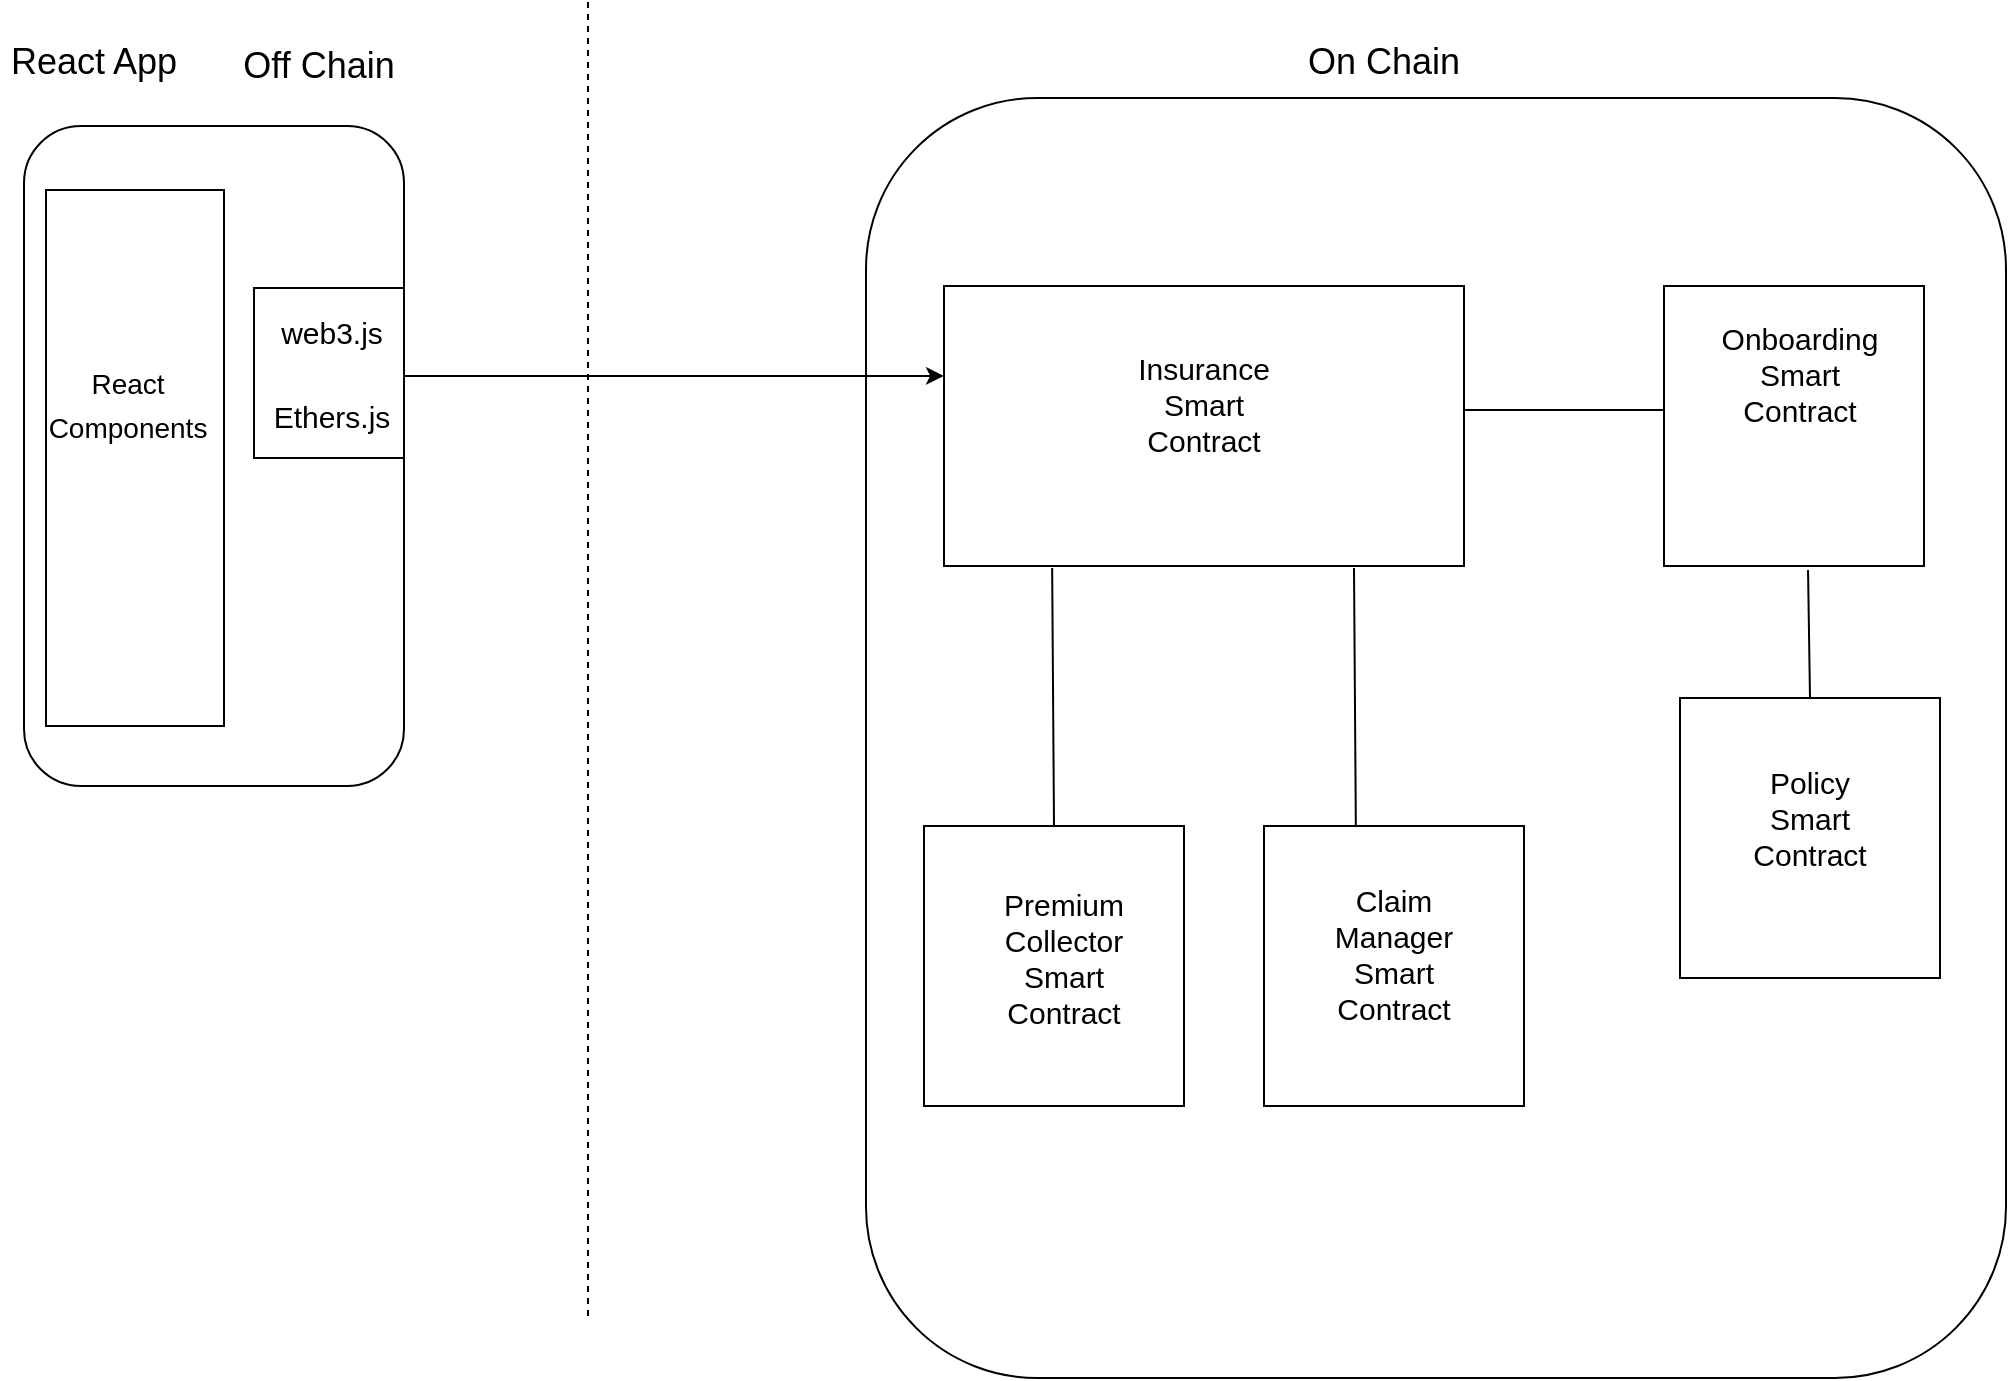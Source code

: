 <mxfile version="20.6.0" type="device" pages="2"><diagram id="yO2Hn7P70DRvQ9meZuGr" name="Page-1"><mxGraphModel dx="1666" dy="826" grid="0" gridSize="10" guides="1" tooltips="1" connect="1" arrows="1" fold="1" page="1" pageScale="1" pageWidth="1100" pageHeight="850" math="0" shadow="0"><root><mxCell id="0"/><mxCell id="1" parent="0"/><mxCell id="g2mp1iHnJg5ZlarFbLCi-1" value="" style="rounded=1;whiteSpace=wrap;html=1;" parent="1" vertex="1"><mxGeometry x="60" y="80" width="190" height="330" as="geometry"/></mxCell><mxCell id="g2mp1iHnJg5ZlarFbLCi-2" value="" style="rounded=1;whiteSpace=wrap;html=1;" parent="1" vertex="1"><mxGeometry x="481" y="66" width="570" height="640" as="geometry"/></mxCell><mxCell id="g2mp1iHnJg5ZlarFbLCi-4" value="" style="rounded=0;whiteSpace=wrap;html=1;" parent="1" vertex="1"><mxGeometry x="520" y="160" width="260" height="140" as="geometry"/></mxCell><mxCell id="g2mp1iHnJg5ZlarFbLCi-5" value="" style="rounded=0;whiteSpace=wrap;html=1;" parent="1" vertex="1"><mxGeometry x="880" y="160" width="130" height="140" as="geometry"/></mxCell><mxCell id="g2mp1iHnJg5ZlarFbLCi-6" value="" style="rounded=0;whiteSpace=wrap;html=1;" parent="1" vertex="1"><mxGeometry x="510" y="430" width="130" height="140" as="geometry"/></mxCell><mxCell id="g2mp1iHnJg5ZlarFbLCi-7" value="" style="rounded=0;whiteSpace=wrap;html=1;" parent="1" vertex="1"><mxGeometry x="680" y="430" width="130" height="140" as="geometry"/></mxCell><mxCell id="g2mp1iHnJg5ZlarFbLCi-8" value="" style="rounded=0;whiteSpace=wrap;html=1;" parent="1" vertex="1"><mxGeometry x="888" y="366" width="130" height="140" as="geometry"/></mxCell><mxCell id="g2mp1iHnJg5ZlarFbLCi-9" value="" style="endArrow=classic;html=1;rounded=0;entryX=0;entryY=0.321;entryDx=0;entryDy=0;entryPerimeter=0;" parent="1" target="g2mp1iHnJg5ZlarFbLCi-4" edge="1"><mxGeometry width="50" height="50" relative="1" as="geometry"><mxPoint x="249" y="205" as="sourcePoint"/><mxPoint x="574" y="348" as="targetPoint"/></mxGeometry></mxCell><mxCell id="g2mp1iHnJg5ZlarFbLCi-10" value="" style="endArrow=none;dashed=1;html=1;rounded=0;" parent="1" edge="1"><mxGeometry width="50" height="50" relative="1" as="geometry"><mxPoint x="342" y="675" as="sourcePoint"/><mxPoint x="342" y="18" as="targetPoint"/></mxGeometry></mxCell><mxCell id="g2mp1iHnJg5ZlarFbLCi-11" value="&lt;font style=&quot;font-size: 18px;&quot;&gt;On Chain&lt;/font&gt;" style="text;html=1;strokeColor=none;fillColor=none;align=center;verticalAlign=middle;whiteSpace=wrap;rounded=0;" parent="1" vertex="1"><mxGeometry x="683" y="24" width="114" height="47" as="geometry"/></mxCell><mxCell id="g2mp1iHnJg5ZlarFbLCi-14" value="&lt;font style=&quot;font-size: 18px;&quot;&gt;Off Chain&lt;/font&gt;" style="text;html=1;strokeColor=none;fillColor=none;align=center;verticalAlign=middle;whiteSpace=wrap;rounded=0;" parent="1" vertex="1"><mxGeometry x="154" y="26" width="107" height="47" as="geometry"/></mxCell><mxCell id="g2mp1iHnJg5ZlarFbLCi-16" value="&lt;span style=&quot;font-size: 18px;&quot;&gt;React App&lt;/span&gt;" style="text;html=1;strokeColor=none;fillColor=none;align=center;verticalAlign=middle;whiteSpace=wrap;rounded=0;" parent="1" vertex="1"><mxGeometry x="48" y="24" width="94" height="47" as="geometry"/></mxCell><mxCell id="g2mp1iHnJg5ZlarFbLCi-17" value="" style="rounded=0;whiteSpace=wrap;html=1;fontSize=18;" parent="1" vertex="1"><mxGeometry x="175" y="161" width="75" height="85" as="geometry"/></mxCell><mxCell id="g2mp1iHnJg5ZlarFbLCi-18" value="&lt;font style=&quot;font-size: 15px;&quot;&gt;web3.js&lt;/font&gt;" style="text;html=1;strokeColor=none;fillColor=none;align=center;verticalAlign=middle;whiteSpace=wrap;rounded=0;fontSize=18;" parent="1" vertex="1"><mxGeometry x="184" y="168" width="60" height="30" as="geometry"/></mxCell><mxCell id="g2mp1iHnJg5ZlarFbLCi-19" value="&lt;font style=&quot;font-size: 15px;&quot;&gt;Ethers.js&lt;/font&gt;" style="text;html=1;strokeColor=none;fillColor=none;align=center;verticalAlign=middle;whiteSpace=wrap;rounded=0;fontSize=18;" parent="1" vertex="1"><mxGeometry x="184" y="210" width="60" height="30" as="geometry"/></mxCell><mxCell id="g2mp1iHnJg5ZlarFbLCi-20" value="" style="rounded=0;whiteSpace=wrap;html=1;fontSize=18;" parent="1" vertex="1"><mxGeometry x="71" y="112" width="89" height="268" as="geometry"/></mxCell><mxCell id="g2mp1iHnJg5ZlarFbLCi-21" value="&lt;font style=&quot;font-size: 14px;&quot;&gt;React Components&lt;/font&gt;" style="text;html=1;strokeColor=none;fillColor=none;align=center;verticalAlign=middle;whiteSpace=wrap;rounded=0;fontSize=18;" parent="1" vertex="1"><mxGeometry x="82" y="203.5" width="60" height="30" as="geometry"/></mxCell><mxCell id="g2mp1iHnJg5ZlarFbLCi-22" value="Insurance Smart Contract" style="text;html=1;strokeColor=none;fillColor=none;align=center;verticalAlign=middle;whiteSpace=wrap;rounded=0;fontSize=15;" parent="1" vertex="1"><mxGeometry x="620" y="181" width="60" height="75" as="geometry"/></mxCell><mxCell id="g2mp1iHnJg5ZlarFbLCi-23" value="Onboarding Smart Contract" style="text;html=1;strokeColor=none;fillColor=none;align=center;verticalAlign=middle;whiteSpace=wrap;rounded=0;fontSize=15;" parent="1" vertex="1"><mxGeometry x="918" y="166" width="60" height="75" as="geometry"/></mxCell><mxCell id="g2mp1iHnJg5ZlarFbLCi-24" value="Premium Collector Smart Contract" style="text;html=1;strokeColor=none;fillColor=none;align=center;verticalAlign=middle;whiteSpace=wrap;rounded=0;fontSize=15;" parent="1" vertex="1"><mxGeometry x="550" y="451" width="60" height="90" as="geometry"/></mxCell><mxCell id="g2mp1iHnJg5ZlarFbLCi-25" value="Claim Manager Smart Contract" style="text;html=1;strokeColor=none;fillColor=none;align=center;verticalAlign=middle;whiteSpace=wrap;rounded=0;fontSize=15;" parent="1" vertex="1"><mxGeometry x="719" y="452.5" width="52" height="83" as="geometry"/></mxCell><mxCell id="g2mp1iHnJg5ZlarFbLCi-26" value="Policy Smart Contract" style="text;html=1;strokeColor=none;fillColor=none;align=center;verticalAlign=middle;whiteSpace=wrap;rounded=0;fontSize=15;" parent="1" vertex="1"><mxGeometry x="923" y="391" width="60" height="69" as="geometry"/></mxCell><mxCell id="g2mp1iHnJg5ZlarFbLCi-29" value="" style="endArrow=none;html=1;rounded=0;fontSize=15;exitX=0.5;exitY=0;exitDx=0;exitDy=0;entryX=0.208;entryY=1.007;entryDx=0;entryDy=0;entryPerimeter=0;" parent="1" source="g2mp1iHnJg5ZlarFbLCi-6" target="g2mp1iHnJg5ZlarFbLCi-4" edge="1"><mxGeometry width="50" height="50" relative="1" as="geometry"><mxPoint x="524" y="347" as="sourcePoint"/><mxPoint x="574" y="297" as="targetPoint"/></mxGeometry></mxCell><mxCell id="g2mp1iHnJg5ZlarFbLCi-30" value="" style="endArrow=none;html=1;rounded=0;fontSize=15;exitX=0.5;exitY=0;exitDx=0;exitDy=0;entryX=0.208;entryY=1.007;entryDx=0;entryDy=0;entryPerimeter=0;" parent="1" edge="1"><mxGeometry width="50" height="50" relative="1" as="geometry"><mxPoint x="725.92" y="430" as="sourcePoint"/><mxPoint x="725.0" y="300.98" as="targetPoint"/></mxGeometry></mxCell><mxCell id="g2mp1iHnJg5ZlarFbLCi-31" value="" style="endArrow=none;html=1;rounded=0;fontSize=15;exitX=0.5;exitY=0;exitDx=0;exitDy=0;entryX=0.554;entryY=1.014;entryDx=0;entryDy=0;entryPerimeter=0;" parent="1" source="g2mp1iHnJg5ZlarFbLCi-8" target="g2mp1iHnJg5ZlarFbLCi-5" edge="1"><mxGeometry width="50" height="50" relative="1" as="geometry"><mxPoint x="948" y="364" as="sourcePoint"/><mxPoint x="951" y="296" as="targetPoint"/></mxGeometry></mxCell><mxCell id="g2mp1iHnJg5ZlarFbLCi-32" value="" style="endArrow=none;html=1;rounded=0;fontSize=15;entryX=0.208;entryY=1.007;entryDx=0;entryDy=0;entryPerimeter=0;" parent="1" edge="1"><mxGeometry width="50" height="50" relative="1" as="geometry"><mxPoint x="880" y="222" as="sourcePoint"/><mxPoint x="780.0" y="222" as="targetPoint"/></mxGeometry></mxCell></root></mxGraphModel></diagram><diagram id="Yh-9bydZXw_krUsYQkEb" name="Page-2"><mxGraphModel dx="1666" dy="826" grid="1" gridSize="10" guides="1" tooltips="1" connect="1" arrows="1" fold="1" page="1" pageScale="1" pageWidth="1100" pageHeight="850" math="0" shadow="0"><root><mxCell id="0"/><mxCell id="1" parent="0"/><mxCell id="RBCNOlhKKpd017FmXXQ8-1" value="" style="rounded=1;whiteSpace=wrap;html=1;" vertex="1" parent="1"><mxGeometry x="60" y="80" width="190" height="330" as="geometry"/></mxCell><mxCell id="RBCNOlhKKpd017FmXXQ8-2" value="" style="rounded=1;whiteSpace=wrap;html=1;" vertex="1" parent="1"><mxGeometry x="481" y="66" width="570" height="640" as="geometry"/></mxCell><mxCell id="RBCNOlhKKpd017FmXXQ8-3" value="" style="rounded=0;whiteSpace=wrap;html=1;" vertex="1" parent="1"><mxGeometry x="520" y="160" width="260" height="140" as="geometry"/></mxCell><mxCell id="RBCNOlhKKpd017FmXXQ8-4" value="" style="rounded=0;whiteSpace=wrap;html=1;" vertex="1" parent="1"><mxGeometry x="880" y="160" width="130" height="140" as="geometry"/></mxCell><mxCell id="RBCNOlhKKpd017FmXXQ8-5" value="" style="rounded=0;whiteSpace=wrap;html=1;" vertex="1" parent="1"><mxGeometry x="510" y="430" width="130" height="140" as="geometry"/></mxCell><mxCell id="RBCNOlhKKpd017FmXXQ8-6" value="" style="rounded=0;whiteSpace=wrap;html=1;" vertex="1" parent="1"><mxGeometry x="680" y="430" width="130" height="140" as="geometry"/></mxCell><mxCell id="RBCNOlhKKpd017FmXXQ8-7" value="" style="rounded=0;whiteSpace=wrap;html=1;" vertex="1" parent="1"><mxGeometry x="888" y="366" width="130" height="140" as="geometry"/></mxCell><mxCell id="RBCNOlhKKpd017FmXXQ8-8" value="" style="endArrow=classic;html=1;rounded=0;entryX=0;entryY=0.321;entryDx=0;entryDy=0;entryPerimeter=0;" edge="1" parent="1" target="RBCNOlhKKpd017FmXXQ8-3"><mxGeometry width="50" height="50" relative="1" as="geometry"><mxPoint x="249" y="205" as="sourcePoint"/><mxPoint x="574" y="348" as="targetPoint"/></mxGeometry></mxCell><mxCell id="RBCNOlhKKpd017FmXXQ8-9" value="" style="endArrow=none;dashed=1;html=1;rounded=0;" edge="1" parent="1"><mxGeometry width="50" height="50" relative="1" as="geometry"><mxPoint x="342" y="675" as="sourcePoint"/><mxPoint x="342" y="18" as="targetPoint"/></mxGeometry></mxCell><mxCell id="RBCNOlhKKpd017FmXXQ8-10" value="&lt;font style=&quot;font-size: 18px;&quot;&gt;On Chain&lt;/font&gt;" style="text;html=1;strokeColor=none;fillColor=none;align=center;verticalAlign=middle;whiteSpace=wrap;rounded=0;" vertex="1" parent="1"><mxGeometry x="683" y="24" width="114" height="47" as="geometry"/></mxCell><mxCell id="RBCNOlhKKpd017FmXXQ8-11" value="&lt;font style=&quot;font-size: 18px;&quot;&gt;Off Chain&lt;/font&gt;" style="text;html=1;strokeColor=none;fillColor=none;align=center;verticalAlign=middle;whiteSpace=wrap;rounded=0;" vertex="1" parent="1"><mxGeometry x="154" y="26" width="107" height="47" as="geometry"/></mxCell><mxCell id="RBCNOlhKKpd017FmXXQ8-12" value="&lt;span style=&quot;font-size: 18px;&quot;&gt;React App&lt;/span&gt;" style="text;html=1;strokeColor=none;fillColor=none;align=center;verticalAlign=middle;whiteSpace=wrap;rounded=0;" vertex="1" parent="1"><mxGeometry x="48" y="24" width="94" height="47" as="geometry"/></mxCell><mxCell id="RBCNOlhKKpd017FmXXQ8-13" value="" style="rounded=0;whiteSpace=wrap;html=1;fontSize=18;" vertex="1" parent="1"><mxGeometry x="175" y="161" width="75" height="85" as="geometry"/></mxCell><mxCell id="RBCNOlhKKpd017FmXXQ8-14" value="&lt;font style=&quot;font-size: 15px;&quot;&gt;web3.js&lt;/font&gt;" style="text;html=1;strokeColor=none;fillColor=none;align=center;verticalAlign=middle;whiteSpace=wrap;rounded=0;fontSize=18;" vertex="1" parent="1"><mxGeometry x="184" y="168" width="60" height="30" as="geometry"/></mxCell><mxCell id="RBCNOlhKKpd017FmXXQ8-15" value="&lt;font style=&quot;font-size: 15px;&quot;&gt;Ethers.js&lt;/font&gt;" style="text;html=1;strokeColor=none;fillColor=none;align=center;verticalAlign=middle;whiteSpace=wrap;rounded=0;fontSize=18;" vertex="1" parent="1"><mxGeometry x="184" y="210" width="60" height="30" as="geometry"/></mxCell><mxCell id="RBCNOlhKKpd017FmXXQ8-16" value="" style="rounded=0;whiteSpace=wrap;html=1;fontSize=18;" vertex="1" parent="1"><mxGeometry x="71" y="112" width="89" height="268" as="geometry"/></mxCell><mxCell id="RBCNOlhKKpd017FmXXQ8-17" value="&lt;font style=&quot;font-size: 14px;&quot;&gt;React Components&lt;/font&gt;" style="text;html=1;strokeColor=none;fillColor=none;align=center;verticalAlign=middle;whiteSpace=wrap;rounded=0;fontSize=18;" vertex="1" parent="1"><mxGeometry x="82" y="203.5" width="60" height="30" as="geometry"/></mxCell><mxCell id="RBCNOlhKKpd017FmXXQ8-18" value="Insurance Smart Contract" style="text;html=1;strokeColor=none;fillColor=none;align=center;verticalAlign=middle;whiteSpace=wrap;rounded=0;fontSize=15;" vertex="1" parent="1"><mxGeometry x="620" y="181" width="60" height="75" as="geometry"/></mxCell><mxCell id="RBCNOlhKKpd017FmXXQ8-19" value="Onboarding Smart Contract" style="text;html=1;strokeColor=none;fillColor=none;align=center;verticalAlign=middle;whiteSpace=wrap;rounded=0;fontSize=15;" vertex="1" parent="1"><mxGeometry x="918" y="166" width="60" height="75" as="geometry"/></mxCell><mxCell id="RBCNOlhKKpd017FmXXQ8-20" value="Premium Collector Smart Contract" style="text;html=1;strokeColor=none;fillColor=none;align=center;verticalAlign=middle;whiteSpace=wrap;rounded=0;fontSize=15;" vertex="1" parent="1"><mxGeometry x="550" y="451" width="60" height="90" as="geometry"/></mxCell><mxCell id="RBCNOlhKKpd017FmXXQ8-21" value="Claim Manager Smart Contract" style="text;html=1;strokeColor=none;fillColor=none;align=center;verticalAlign=middle;whiteSpace=wrap;rounded=0;fontSize=15;" vertex="1" parent="1"><mxGeometry x="719" y="452.5" width="52" height="83" as="geometry"/></mxCell><mxCell id="RBCNOlhKKpd017FmXXQ8-22" value="Policy Smart Contract" style="text;html=1;strokeColor=none;fillColor=none;align=center;verticalAlign=middle;whiteSpace=wrap;rounded=0;fontSize=15;" vertex="1" parent="1"><mxGeometry x="923" y="391" width="60" height="69" as="geometry"/></mxCell><mxCell id="RBCNOlhKKpd017FmXXQ8-23" value="" style="endArrow=none;html=1;rounded=0;fontSize=15;exitX=0.5;exitY=0;exitDx=0;exitDy=0;entryX=0.208;entryY=1.007;entryDx=0;entryDy=0;entryPerimeter=0;" edge="1" parent="1" source="RBCNOlhKKpd017FmXXQ8-5" target="RBCNOlhKKpd017FmXXQ8-3"><mxGeometry width="50" height="50" relative="1" as="geometry"><mxPoint x="524" y="347" as="sourcePoint"/><mxPoint x="574" y="297" as="targetPoint"/></mxGeometry></mxCell><mxCell id="RBCNOlhKKpd017FmXXQ8-24" value="" style="endArrow=none;html=1;rounded=0;fontSize=15;exitX=0.5;exitY=0;exitDx=0;exitDy=0;entryX=0.208;entryY=1.007;entryDx=0;entryDy=0;entryPerimeter=0;" edge="1" parent="1"><mxGeometry width="50" height="50" relative="1" as="geometry"><mxPoint x="725.92" y="430" as="sourcePoint"/><mxPoint x="725" y="300.98" as="targetPoint"/></mxGeometry></mxCell><mxCell id="RBCNOlhKKpd017FmXXQ8-25" value="" style="endArrow=none;html=1;rounded=0;fontSize=15;exitX=0.5;exitY=0;exitDx=0;exitDy=0;entryX=0.554;entryY=1.014;entryDx=0;entryDy=0;entryPerimeter=0;" edge="1" parent="1" source="RBCNOlhKKpd017FmXXQ8-7" target="RBCNOlhKKpd017FmXXQ8-4"><mxGeometry width="50" height="50" relative="1" as="geometry"><mxPoint x="948" y="364" as="sourcePoint"/><mxPoint x="951" y="296" as="targetPoint"/></mxGeometry></mxCell><mxCell id="RBCNOlhKKpd017FmXXQ8-26" value="" style="endArrow=none;html=1;rounded=0;fontSize=15;entryX=0.208;entryY=1.007;entryDx=0;entryDy=0;entryPerimeter=0;" edge="1" parent="1"><mxGeometry width="50" height="50" relative="1" as="geometry"><mxPoint x="880" y="222" as="sourcePoint"/><mxPoint x="780" y="222" as="targetPoint"/></mxGeometry></mxCell></root></mxGraphModel></diagram></mxfile>